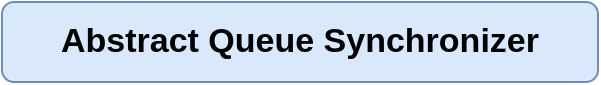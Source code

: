 <mxfile version="20.2.8" type="device"><diagram id="SPYn0rZ0HCq7fBry3eQr" name="第 1 页"><mxGraphModel dx="1422" dy="762" grid="1" gridSize="10" guides="1" tooltips="1" connect="1" arrows="1" fold="1" page="1" pageScale="1" pageWidth="827" pageHeight="1169" math="0" shadow="0"><root><mxCell id="0"/><mxCell id="1" parent="0"/><mxCell id="2ls7387kqYkHjuSzj0TG-1" value="Abstract Queue Synchronizer" style="rounded=1;whiteSpace=wrap;html=1;fontStyle=1;fontSize=17;fillColor=#dae8fc;strokeColor=#6c8ebf;glass=0;shadow=0;sketch=0;" vertex="1" parent="1"><mxGeometry x="265" y="30" width="298" height="40" as="geometry"/></mxCell></root></mxGraphModel></diagram></mxfile>